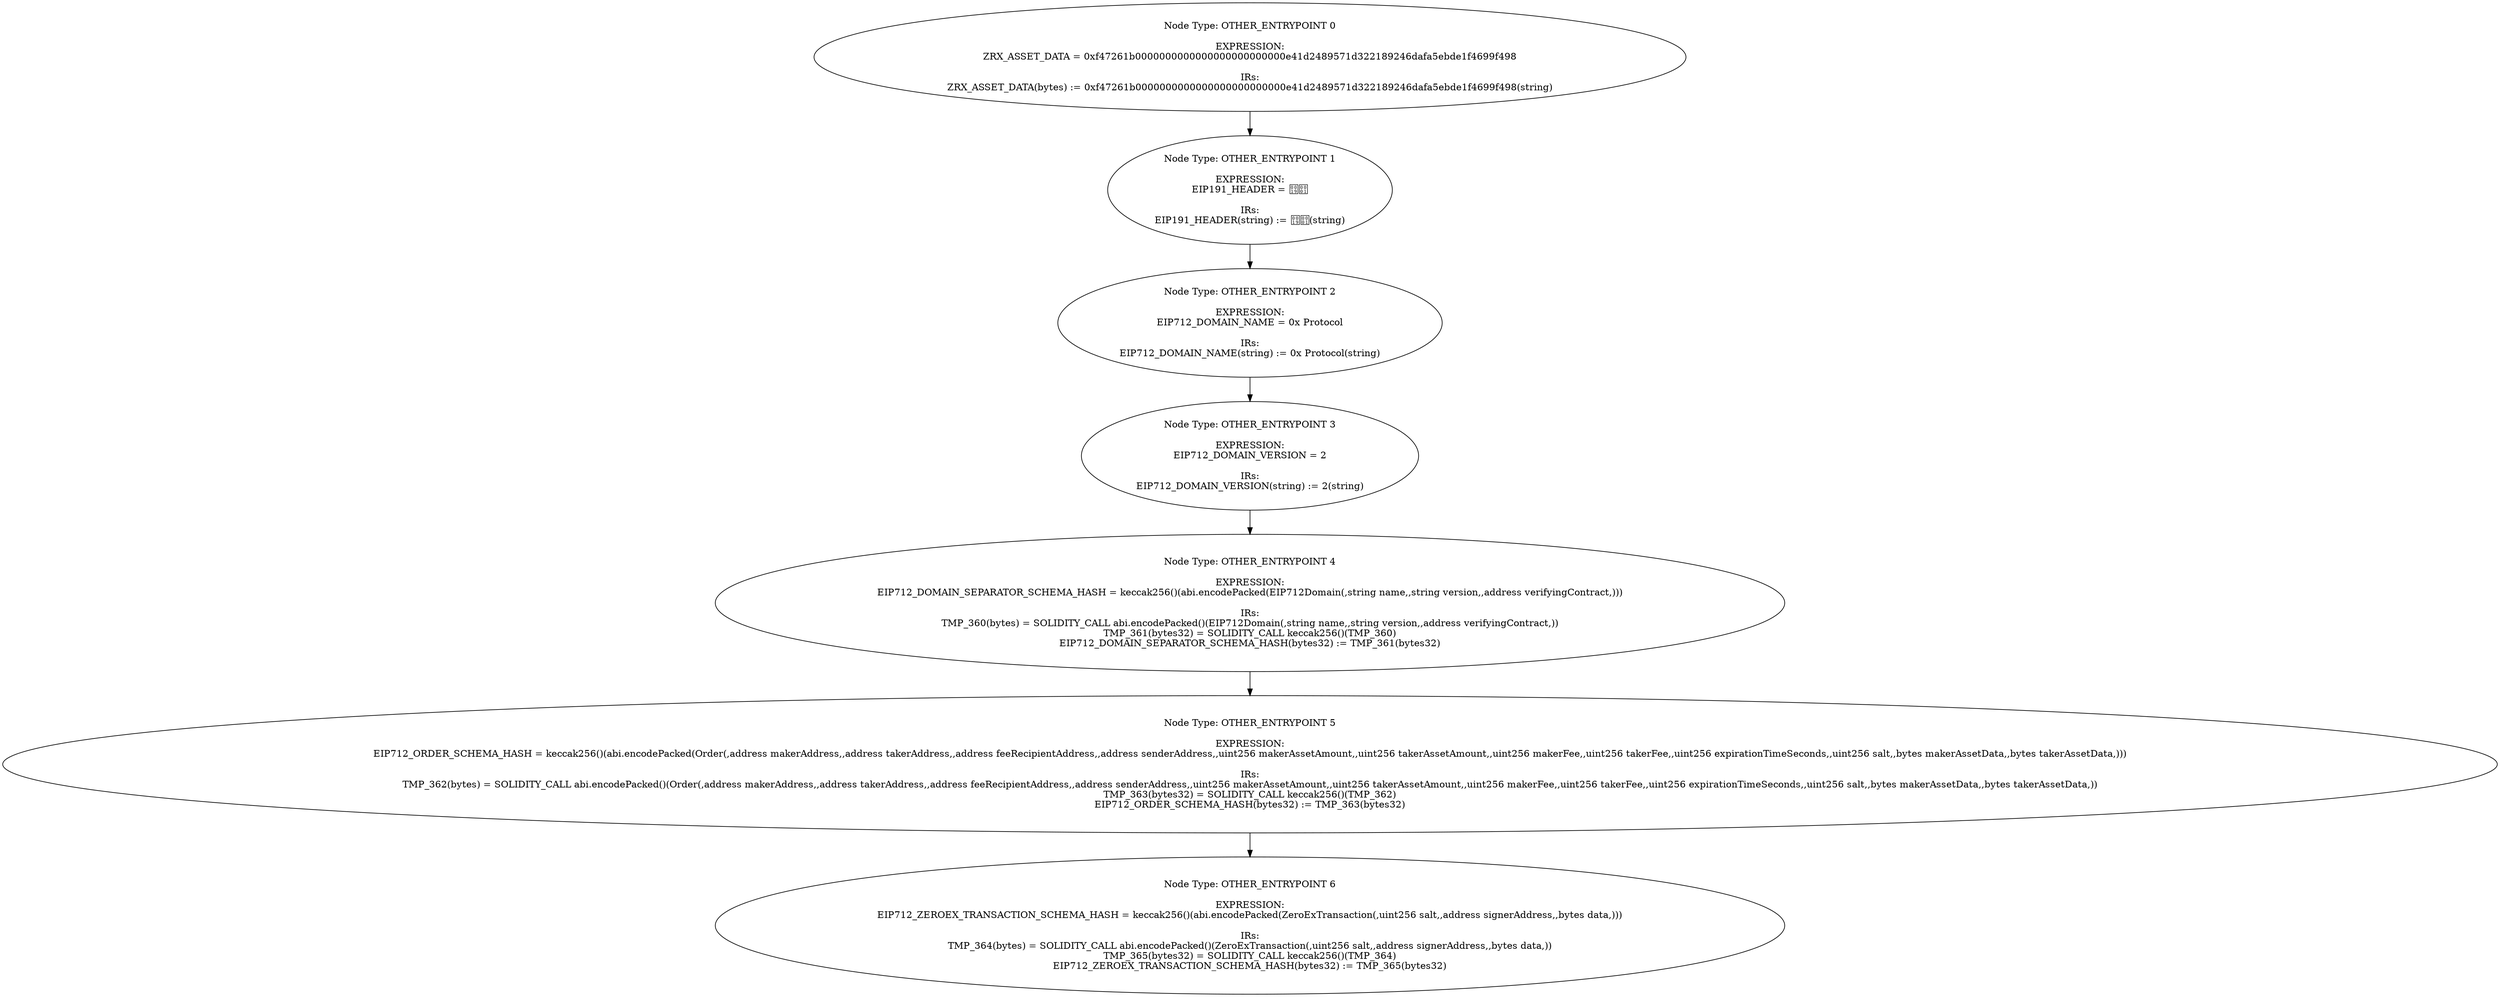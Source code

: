 digraph{
0[label="Node Type: OTHER_ENTRYPOINT 0

EXPRESSION:
ZRX_ASSET_DATA = 0xf47261b0000000000000000000000000e41d2489571d322189246dafa5ebde1f4699f498

IRs:
ZRX_ASSET_DATA(bytes) := 0xf47261b0000000000000000000000000e41d2489571d322189246dafa5ebde1f4699f498(string)"];
0->1;
1[label="Node Type: OTHER_ENTRYPOINT 1

EXPRESSION:
EIP191_HEADER = 

IRs:
EIP191_HEADER(string) := (string)"];
1->2;
2[label="Node Type: OTHER_ENTRYPOINT 2

EXPRESSION:
EIP712_DOMAIN_NAME = 0x Protocol

IRs:
EIP712_DOMAIN_NAME(string) := 0x Protocol(string)"];
2->3;
3[label="Node Type: OTHER_ENTRYPOINT 3

EXPRESSION:
EIP712_DOMAIN_VERSION = 2

IRs:
EIP712_DOMAIN_VERSION(string) := 2(string)"];
3->4;
4[label="Node Type: OTHER_ENTRYPOINT 4

EXPRESSION:
EIP712_DOMAIN_SEPARATOR_SCHEMA_HASH = keccak256()(abi.encodePacked(EIP712Domain(,string name,,string version,,address verifyingContract,)))

IRs:
TMP_360(bytes) = SOLIDITY_CALL abi.encodePacked()(EIP712Domain(,string name,,string version,,address verifyingContract,))
TMP_361(bytes32) = SOLIDITY_CALL keccak256()(TMP_360)
EIP712_DOMAIN_SEPARATOR_SCHEMA_HASH(bytes32) := TMP_361(bytes32)"];
4->5;
5[label="Node Type: OTHER_ENTRYPOINT 5

EXPRESSION:
EIP712_ORDER_SCHEMA_HASH = keccak256()(abi.encodePacked(Order(,address makerAddress,,address takerAddress,,address feeRecipientAddress,,address senderAddress,,uint256 makerAssetAmount,,uint256 takerAssetAmount,,uint256 makerFee,,uint256 takerFee,,uint256 expirationTimeSeconds,,uint256 salt,,bytes makerAssetData,,bytes takerAssetData,)))

IRs:
TMP_362(bytes) = SOLIDITY_CALL abi.encodePacked()(Order(,address makerAddress,,address takerAddress,,address feeRecipientAddress,,address senderAddress,,uint256 makerAssetAmount,,uint256 takerAssetAmount,,uint256 makerFee,,uint256 takerFee,,uint256 expirationTimeSeconds,,uint256 salt,,bytes makerAssetData,,bytes takerAssetData,))
TMP_363(bytes32) = SOLIDITY_CALL keccak256()(TMP_362)
EIP712_ORDER_SCHEMA_HASH(bytes32) := TMP_363(bytes32)"];
5->6;
6[label="Node Type: OTHER_ENTRYPOINT 6

EXPRESSION:
EIP712_ZEROEX_TRANSACTION_SCHEMA_HASH = keccak256()(abi.encodePacked(ZeroExTransaction(,uint256 salt,,address signerAddress,,bytes data,)))

IRs:
TMP_364(bytes) = SOLIDITY_CALL abi.encodePacked()(ZeroExTransaction(,uint256 salt,,address signerAddress,,bytes data,))
TMP_365(bytes32) = SOLIDITY_CALL keccak256()(TMP_364)
EIP712_ZEROEX_TRANSACTION_SCHEMA_HASH(bytes32) := TMP_365(bytes32)"];
}
